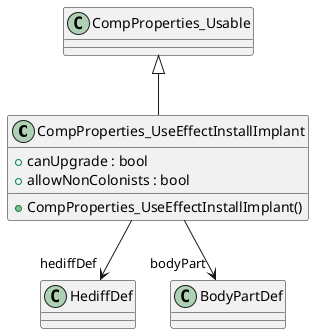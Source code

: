@startuml
class CompProperties_UseEffectInstallImplant {
    + canUpgrade : bool
    + allowNonColonists : bool
    + CompProperties_UseEffectInstallImplant()
}
CompProperties_Usable <|-- CompProperties_UseEffectInstallImplant
CompProperties_UseEffectInstallImplant --> "hediffDef" HediffDef
CompProperties_UseEffectInstallImplant --> "bodyPart" BodyPartDef
@enduml
